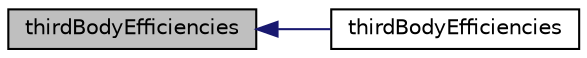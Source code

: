 digraph "thirdBodyEfficiencies"
{
  bgcolor="transparent";
  edge [fontname="Helvetica",fontsize="10",labelfontname="Helvetica",labelfontsize="10"];
  node [fontname="Helvetica",fontsize="10",shape=record];
  rankdir="LR";
  Node1 [label="thirdBodyEfficiencies",height=0.2,width=0.4,color="black", fillcolor="grey75", style="filled", fontcolor="black"];
  Node1 -> Node2 [dir="back",color="midnightblue",fontsize="10",style="solid",fontname="Helvetica"];
  Node2 [label="thirdBodyEfficiencies",height=0.2,width=0.4,color="black",URL="$a02694.html#aece973b4d66b7d623d7afa421feb9395",tooltip="Construct from Istream. "];
}
